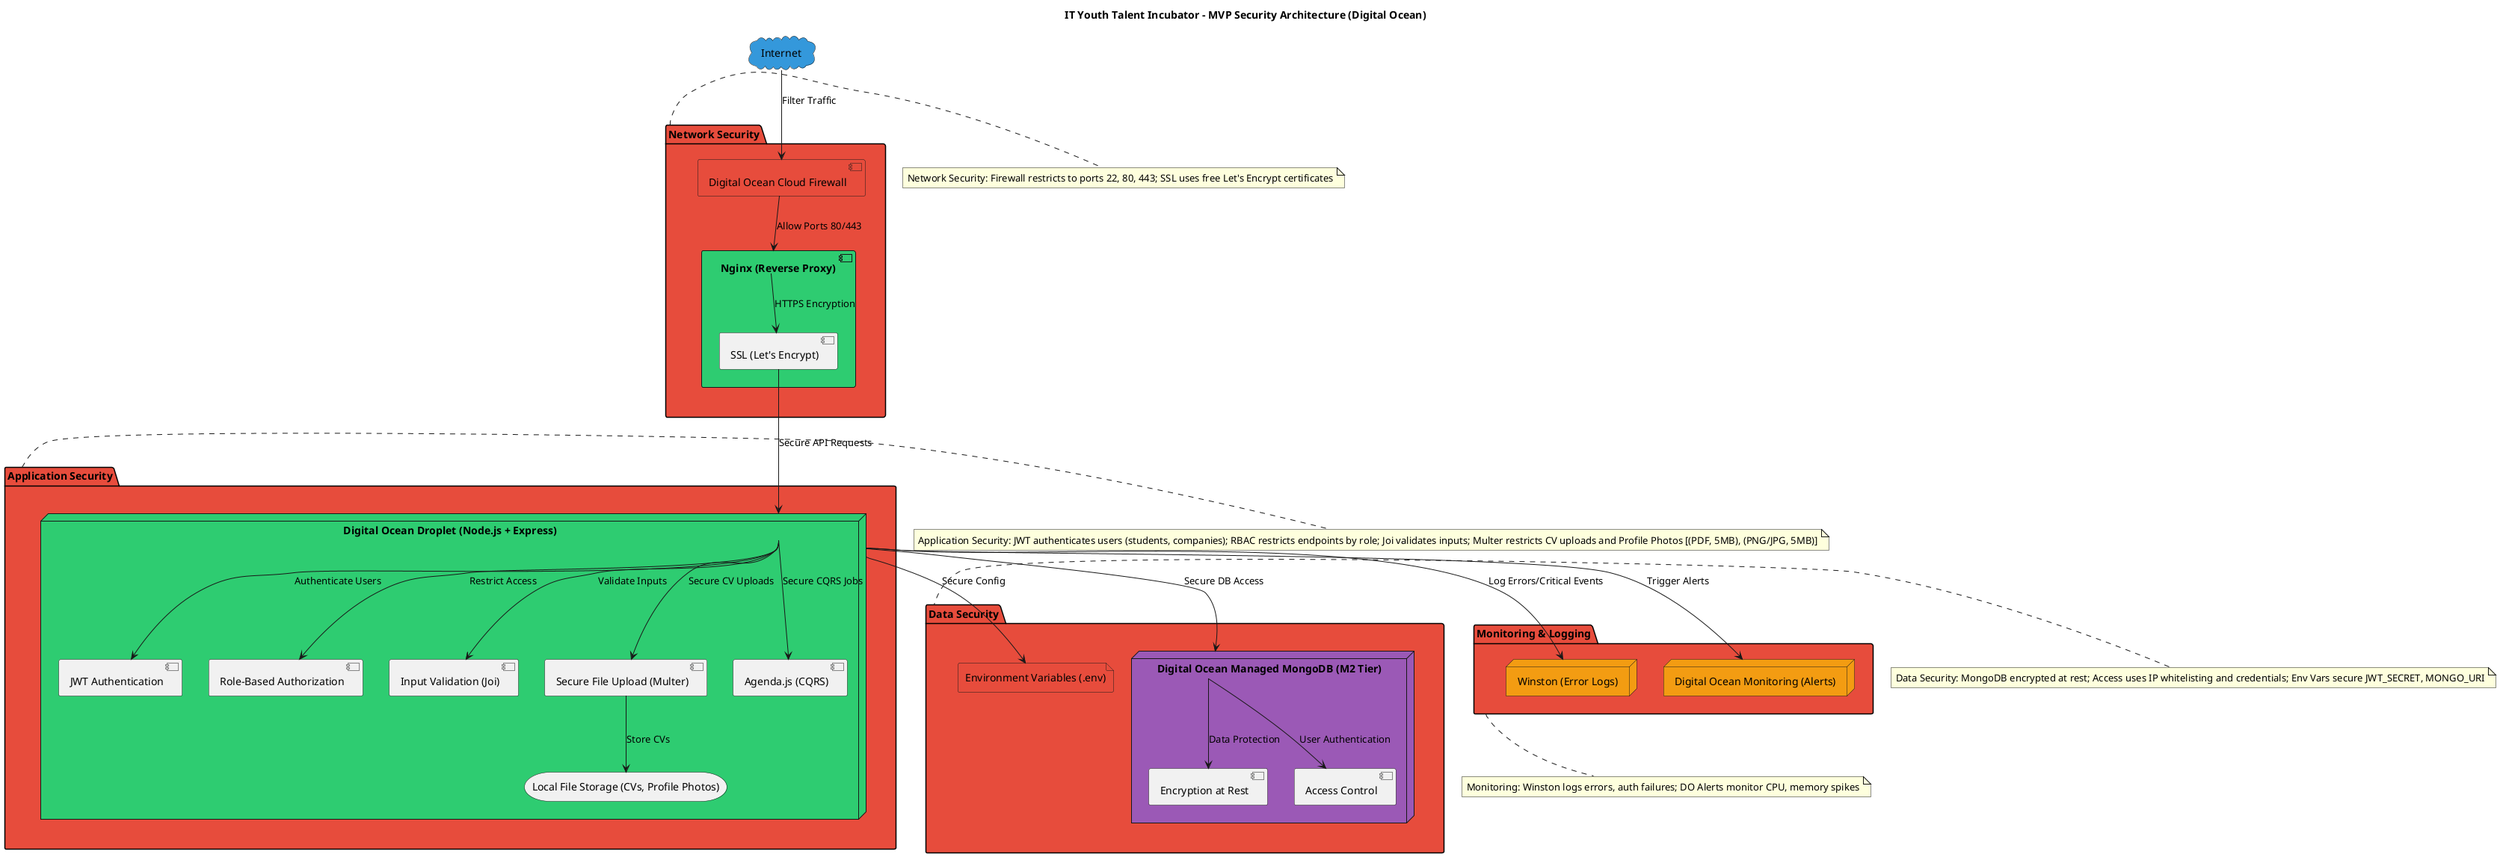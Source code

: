 @startuml IT_Youth_Talent_Incubator_MVP_Security_Architecture

!define CLOUD_COLOR #3498db
!define SERVER_COLOR #2ecc71
!define DATABASE_COLOR #9b59b6
!define SECURITY_COLOR #e74c3c
!define MONITORING_COLOR #f39c12

title IT Youth Talent Incubator - MVP Security Architecture (Digital Ocean)

' Internet
cloud "Internet" as internet CLOUD_COLOR

' Network Security Layer
package "Network Security" as network_security SECURITY_COLOR {
  component "Digital Ocean Cloud Firewall" as firewall SECURITY_COLOR
  component "Nginx (Reverse Proxy)" as nginx SERVER_COLOR {
    component "SSL (Let's Encrypt)" as ssl
  }
}

' Application Security Layer
package "Application Security" as app_security SECURITY_COLOR {
  node "Digital Ocean Droplet (Node.js + Express)" as droplet SERVER_COLOR {
    component "JWT Authentication" as jwt
    component "Role-Based Authorization" as rbac
    component "Input Validation (Joi)" as validation
    component "Secure File Upload (Multer)" as multer
    component "Agenda.js (CQRS)" as agenda
    storage "Local File Storage (CVs, Profile Photos)" as local_storage
  }
}

' Data Security Layer
package "Data Security" as data_security SECURITY_COLOR {
  node "Digital Ocean Managed MongoDB (M2 Tier)" as mongo DATABASE_COLOR {
    component "Encryption at Rest" as mongo_encrypt
    component "Access Control" as mongo_access
  }
  file "Environment Variables (.env)" as env_vars SECURITY_COLOR
}

' Monitoring & Logging
package "Monitoring & Logging" as monitoring SECURITY_COLOR {
  node "Winston (Error Logs)" as winston MONITORING_COLOR 
  node "Digital Ocean Monitoring (Alerts)" as do_monitoring MONITORING_COLOR 
}


' =============== CONNECTIONS ===============

' Client to Network
internet --> firewall : Filter Traffic
firewall --> nginx : Allow Ports 80/443
nginx --> ssl : HTTPS Encryption
ssl --> droplet : Secure API Requests

' Application Security
droplet --> jwt : Authenticate Users
droplet --> rbac : Restrict Access
droplet --> validation : Validate Inputs
droplet --> multer : Secure CV Uploads
droplet --> agenda : Secure CQRS Jobs
multer --> local_storage : Store CVs

' Data Security
droplet --> mongo : Secure DB Access
mongo --> mongo_encrypt : Data Protection
mongo --> mongo_access : User Authentication
droplet --> env_vars : Secure Config

' Monitoring
droplet --> winston : Log Errors/Critical Events
droplet --> do_monitoring : Trigger Alerts

' Notes
note right of network_security
  Network Security: Firewall restricts to ports 22, 80, 443; SSL uses free Let's Encrypt certificates
end note

note right of app_security
  Application Security: JWT authenticates users (students, companies); RBAC restricts endpoints by role; Joi validates inputs; Multer restricts CV uploads and Profile Photos [(PDF, 5MB), (PNG/JPG, 5MB)]
end note

note left of data_security
  Data Security: MongoDB encrypted at rest; Access uses IP whitelisting and credentials; Env Vars secure JWT_SECRET, MONGO_URI
end note

note bottom of monitoring
  Monitoring: Winston logs errors, auth failures; DO Alerts monitor CPU, memory spikes
end note

@enduml